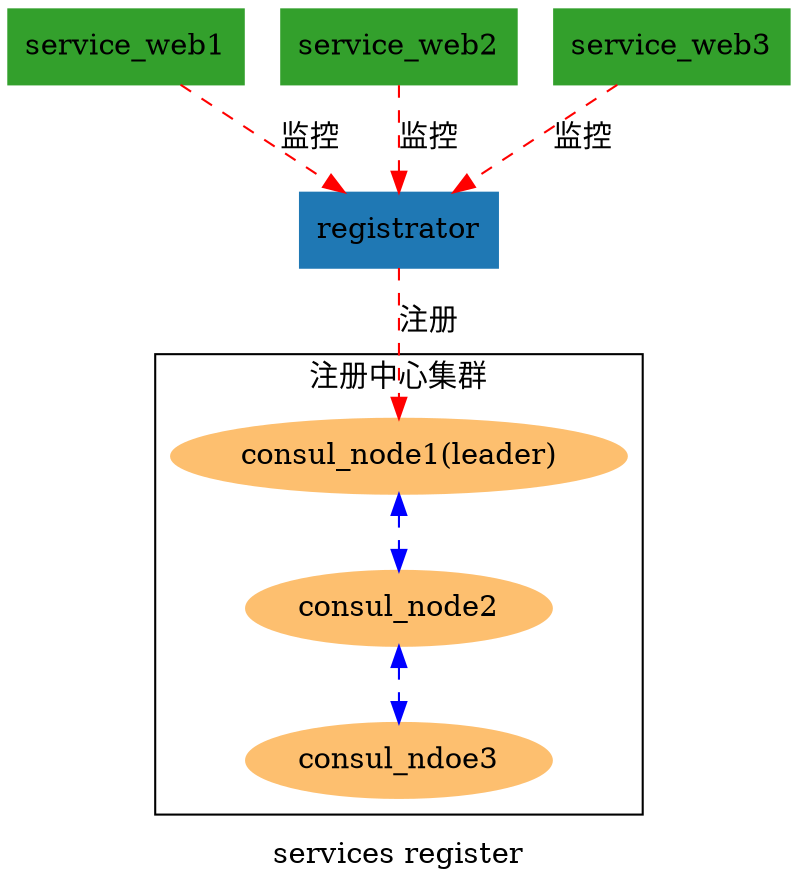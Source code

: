 digraph G {
    size="6,6";
    label="services register"
    node [colorscheme=paired12, color=1, style=filled];
    registrator[label="registrator", color=2, shape="record"]
    service1[label="service_web1", color=4, shape="record"]
    service2[label="service_web2", color=4, shape="record"]
    service3[label="service_web3", color=4, shape="record"]
    // register_center[label="注册中心", color=5, shape="record"]
    consul_node1[label="consul_node1(leader)", color=7]
    consul_node2[label="consul_node2", color=7]
    consul_node3[label="consul_ndoe3", color=7]
    {service1 service2 service3} -> registrator [label="监控",color="red",style="dashed"]
    registrator->consul_node1[label="注册",color="red",style="dashed"]
    consul_node1 -> consul_node2 -> consul_node3 [dir=both style=dashed color=blue]
    subgraph cluster_clu {
        label="注册中心集群"
        consul_node1
        consul_node2
        consul_node3
    }
}